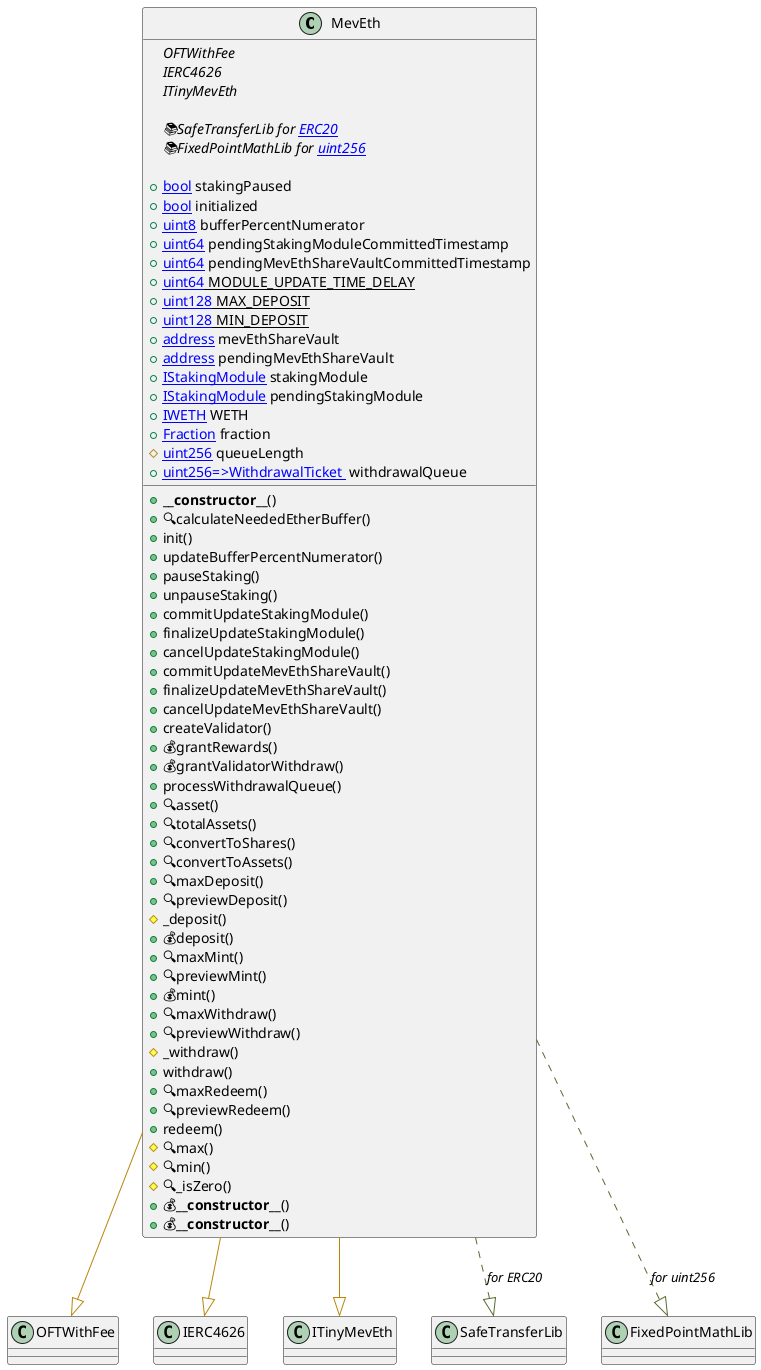 @startuml
' -- generated by: https://marketplace.visualstudio.com/items?itemName=tintinweb.solidity-visual-auditor
'
' -- for auto-render install: https://marketplace.visualstudio.com/items?itemName=jebbs.plantuml
' -- options --



' -- classes --


class MevEth {
    ' -- inheritance --
	{abstract}OFTWithFee
	{abstract}IERC4626
	{abstract}ITinyMevEth

    ' -- usingFor --
	{abstract}📚SafeTransferLib for [[ERC20]]
	{abstract}📚FixedPointMathLib for [[uint256]]

    ' -- vars --
	+[[bool]] stakingPaused
	+[[bool]] initialized
	+[[uint8]] bufferPercentNumerator
	+[[uint64]] pendingStakingModuleCommittedTimestamp
	+[[uint64]] pendingMevEthShareVaultCommittedTimestamp
	+{static}[[uint64]] MODULE_UPDATE_TIME_DELAY
	+{static}[[uint128]] MAX_DEPOSIT
	+{static}[[uint128]] MIN_DEPOSIT
	+[[address]] mevEthShareVault
	+[[address]] pendingMevEthShareVault
	+[[IStakingModule]] stakingModule
	+[[IStakingModule]] pendingStakingModule
	+[[IWETH]] WETH
	+[[Fraction]] fraction
	#[[uint256]] queueLength
	+[[mapping uint256=>WithdrawalTicket ]] withdrawalQueue

    ' -- methods --
	+**__constructor__**()
	+🔍calculateNeededEtherBuffer()
	+init()
	+updateBufferPercentNumerator()
	+pauseStaking()
	+unpauseStaking()
	+commitUpdateStakingModule()
	+finalizeUpdateStakingModule()
	+cancelUpdateStakingModule()
	+commitUpdateMevEthShareVault()
	+finalizeUpdateMevEthShareVault()
	+cancelUpdateMevEthShareVault()
	+createValidator()
	+💰grantRewards()
	+💰grantValidatorWithdraw()
	+processWithdrawalQueue()
	+🔍asset()
	+🔍totalAssets()
	+🔍convertToShares()
	+🔍convertToAssets()
	+🔍maxDeposit()
	+🔍previewDeposit()
	#_deposit()
	+💰deposit()
	+🔍maxMint()
	+🔍previewMint()
	+💰mint()
	+🔍maxWithdraw()
	+🔍previewWithdraw()
	#_withdraw()
	+withdraw()
	+🔍maxRedeem()
	+🔍previewRedeem()
	+redeem()
	#🔍max()
	#🔍min()
	#🔍_isZero()
	+💰**__constructor__**()
	+💰**__constructor__**()

}
' -- inheritance / usingFor --
MevEth --[#DarkGoldenRod]|> OFTWithFee
MevEth --[#DarkGoldenRod]|> IERC4626
MevEth --[#DarkGoldenRod]|> ITinyMevEth
MevEth ..[#DarkOliveGreen]|> SafeTransferLib : //for ERC20//
MevEth ..[#DarkOliveGreen]|> FixedPointMathLib : //for uint256//

@enduml